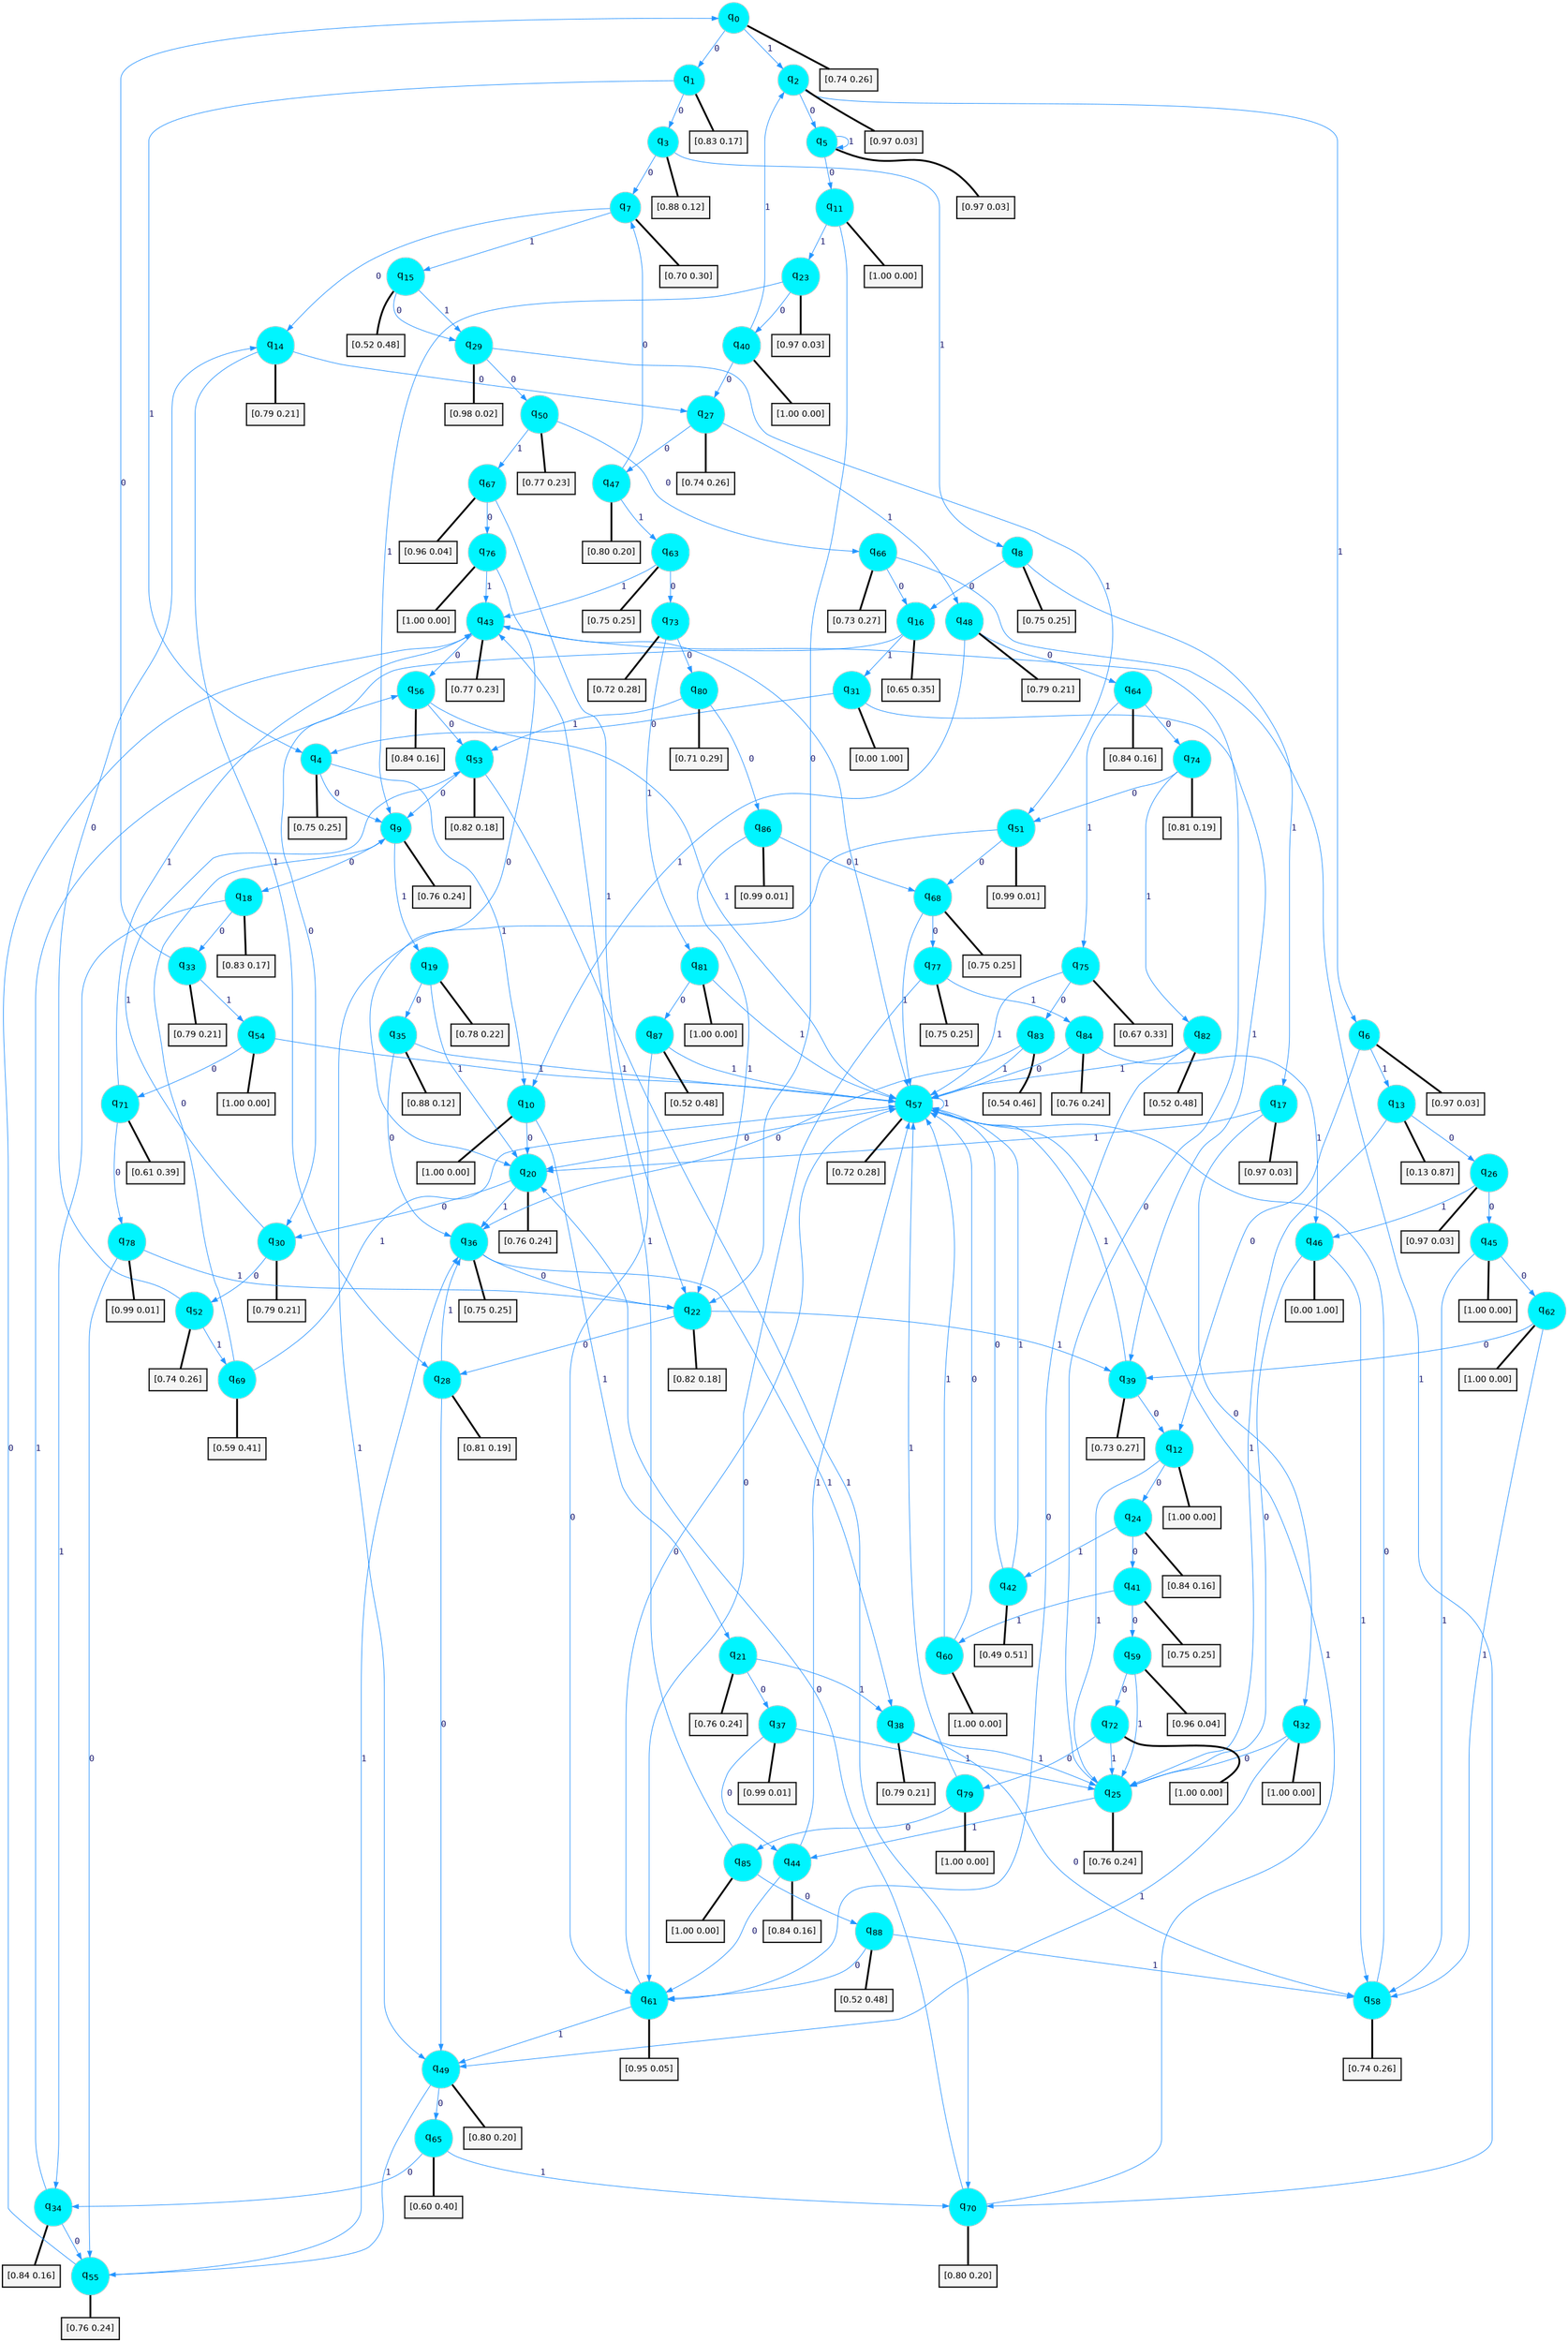 digraph G {
graph [
bgcolor=transparent, dpi=300, rankdir=TD, size="40,25"];
node [
color=gray, fillcolor=turquoise1, fontcolor=black, fontname=Helvetica, fontsize=16, fontweight=bold, shape=circle, style=filled];
edge [
arrowsize=1, color=dodgerblue1, fontcolor=midnightblue, fontname=courier, fontweight=bold, penwidth=1, style=solid, weight=20];
0[label=<q<SUB>0</SUB>>];
1[label=<q<SUB>1</SUB>>];
2[label=<q<SUB>2</SUB>>];
3[label=<q<SUB>3</SUB>>];
4[label=<q<SUB>4</SUB>>];
5[label=<q<SUB>5</SUB>>];
6[label=<q<SUB>6</SUB>>];
7[label=<q<SUB>7</SUB>>];
8[label=<q<SUB>8</SUB>>];
9[label=<q<SUB>9</SUB>>];
10[label=<q<SUB>10</SUB>>];
11[label=<q<SUB>11</SUB>>];
12[label=<q<SUB>12</SUB>>];
13[label=<q<SUB>13</SUB>>];
14[label=<q<SUB>14</SUB>>];
15[label=<q<SUB>15</SUB>>];
16[label=<q<SUB>16</SUB>>];
17[label=<q<SUB>17</SUB>>];
18[label=<q<SUB>18</SUB>>];
19[label=<q<SUB>19</SUB>>];
20[label=<q<SUB>20</SUB>>];
21[label=<q<SUB>21</SUB>>];
22[label=<q<SUB>22</SUB>>];
23[label=<q<SUB>23</SUB>>];
24[label=<q<SUB>24</SUB>>];
25[label=<q<SUB>25</SUB>>];
26[label=<q<SUB>26</SUB>>];
27[label=<q<SUB>27</SUB>>];
28[label=<q<SUB>28</SUB>>];
29[label=<q<SUB>29</SUB>>];
30[label=<q<SUB>30</SUB>>];
31[label=<q<SUB>31</SUB>>];
32[label=<q<SUB>32</SUB>>];
33[label=<q<SUB>33</SUB>>];
34[label=<q<SUB>34</SUB>>];
35[label=<q<SUB>35</SUB>>];
36[label=<q<SUB>36</SUB>>];
37[label=<q<SUB>37</SUB>>];
38[label=<q<SUB>38</SUB>>];
39[label=<q<SUB>39</SUB>>];
40[label=<q<SUB>40</SUB>>];
41[label=<q<SUB>41</SUB>>];
42[label=<q<SUB>42</SUB>>];
43[label=<q<SUB>43</SUB>>];
44[label=<q<SUB>44</SUB>>];
45[label=<q<SUB>45</SUB>>];
46[label=<q<SUB>46</SUB>>];
47[label=<q<SUB>47</SUB>>];
48[label=<q<SUB>48</SUB>>];
49[label=<q<SUB>49</SUB>>];
50[label=<q<SUB>50</SUB>>];
51[label=<q<SUB>51</SUB>>];
52[label=<q<SUB>52</SUB>>];
53[label=<q<SUB>53</SUB>>];
54[label=<q<SUB>54</SUB>>];
55[label=<q<SUB>55</SUB>>];
56[label=<q<SUB>56</SUB>>];
57[label=<q<SUB>57</SUB>>];
58[label=<q<SUB>58</SUB>>];
59[label=<q<SUB>59</SUB>>];
60[label=<q<SUB>60</SUB>>];
61[label=<q<SUB>61</SUB>>];
62[label=<q<SUB>62</SUB>>];
63[label=<q<SUB>63</SUB>>];
64[label=<q<SUB>64</SUB>>];
65[label=<q<SUB>65</SUB>>];
66[label=<q<SUB>66</SUB>>];
67[label=<q<SUB>67</SUB>>];
68[label=<q<SUB>68</SUB>>];
69[label=<q<SUB>69</SUB>>];
70[label=<q<SUB>70</SUB>>];
71[label=<q<SUB>71</SUB>>];
72[label=<q<SUB>72</SUB>>];
73[label=<q<SUB>73</SUB>>];
74[label=<q<SUB>74</SUB>>];
75[label=<q<SUB>75</SUB>>];
76[label=<q<SUB>76</SUB>>];
77[label=<q<SUB>77</SUB>>];
78[label=<q<SUB>78</SUB>>];
79[label=<q<SUB>79</SUB>>];
80[label=<q<SUB>80</SUB>>];
81[label=<q<SUB>81</SUB>>];
82[label=<q<SUB>82</SUB>>];
83[label=<q<SUB>83</SUB>>];
84[label=<q<SUB>84</SUB>>];
85[label=<q<SUB>85</SUB>>];
86[label=<q<SUB>86</SUB>>];
87[label=<q<SUB>87</SUB>>];
88[label=<q<SUB>88</SUB>>];
89[label="[0.74 0.26]", shape=box,fontcolor=black, fontname=Helvetica, fontsize=14, penwidth=2, fillcolor=whitesmoke,color=black];
90[label="[0.83 0.17]", shape=box,fontcolor=black, fontname=Helvetica, fontsize=14, penwidth=2, fillcolor=whitesmoke,color=black];
91[label="[0.97 0.03]", shape=box,fontcolor=black, fontname=Helvetica, fontsize=14, penwidth=2, fillcolor=whitesmoke,color=black];
92[label="[0.88 0.12]", shape=box,fontcolor=black, fontname=Helvetica, fontsize=14, penwidth=2, fillcolor=whitesmoke,color=black];
93[label="[0.75 0.25]", shape=box,fontcolor=black, fontname=Helvetica, fontsize=14, penwidth=2, fillcolor=whitesmoke,color=black];
94[label="[0.97 0.03]", shape=box,fontcolor=black, fontname=Helvetica, fontsize=14, penwidth=2, fillcolor=whitesmoke,color=black];
95[label="[0.97 0.03]", shape=box,fontcolor=black, fontname=Helvetica, fontsize=14, penwidth=2, fillcolor=whitesmoke,color=black];
96[label="[0.70 0.30]", shape=box,fontcolor=black, fontname=Helvetica, fontsize=14, penwidth=2, fillcolor=whitesmoke,color=black];
97[label="[0.75 0.25]", shape=box,fontcolor=black, fontname=Helvetica, fontsize=14, penwidth=2, fillcolor=whitesmoke,color=black];
98[label="[0.76 0.24]", shape=box,fontcolor=black, fontname=Helvetica, fontsize=14, penwidth=2, fillcolor=whitesmoke,color=black];
99[label="[1.00 0.00]", shape=box,fontcolor=black, fontname=Helvetica, fontsize=14, penwidth=2, fillcolor=whitesmoke,color=black];
100[label="[1.00 0.00]", shape=box,fontcolor=black, fontname=Helvetica, fontsize=14, penwidth=2, fillcolor=whitesmoke,color=black];
101[label="[1.00 0.00]", shape=box,fontcolor=black, fontname=Helvetica, fontsize=14, penwidth=2, fillcolor=whitesmoke,color=black];
102[label="[0.13 0.87]", shape=box,fontcolor=black, fontname=Helvetica, fontsize=14, penwidth=2, fillcolor=whitesmoke,color=black];
103[label="[0.79 0.21]", shape=box,fontcolor=black, fontname=Helvetica, fontsize=14, penwidth=2, fillcolor=whitesmoke,color=black];
104[label="[0.52 0.48]", shape=box,fontcolor=black, fontname=Helvetica, fontsize=14, penwidth=2, fillcolor=whitesmoke,color=black];
105[label="[0.65 0.35]", shape=box,fontcolor=black, fontname=Helvetica, fontsize=14, penwidth=2, fillcolor=whitesmoke,color=black];
106[label="[0.97 0.03]", shape=box,fontcolor=black, fontname=Helvetica, fontsize=14, penwidth=2, fillcolor=whitesmoke,color=black];
107[label="[0.83 0.17]", shape=box,fontcolor=black, fontname=Helvetica, fontsize=14, penwidth=2, fillcolor=whitesmoke,color=black];
108[label="[0.78 0.22]", shape=box,fontcolor=black, fontname=Helvetica, fontsize=14, penwidth=2, fillcolor=whitesmoke,color=black];
109[label="[0.76 0.24]", shape=box,fontcolor=black, fontname=Helvetica, fontsize=14, penwidth=2, fillcolor=whitesmoke,color=black];
110[label="[0.76 0.24]", shape=box,fontcolor=black, fontname=Helvetica, fontsize=14, penwidth=2, fillcolor=whitesmoke,color=black];
111[label="[0.82 0.18]", shape=box,fontcolor=black, fontname=Helvetica, fontsize=14, penwidth=2, fillcolor=whitesmoke,color=black];
112[label="[0.97 0.03]", shape=box,fontcolor=black, fontname=Helvetica, fontsize=14, penwidth=2, fillcolor=whitesmoke,color=black];
113[label="[0.84 0.16]", shape=box,fontcolor=black, fontname=Helvetica, fontsize=14, penwidth=2, fillcolor=whitesmoke,color=black];
114[label="[0.76 0.24]", shape=box,fontcolor=black, fontname=Helvetica, fontsize=14, penwidth=2, fillcolor=whitesmoke,color=black];
115[label="[0.97 0.03]", shape=box,fontcolor=black, fontname=Helvetica, fontsize=14, penwidth=2, fillcolor=whitesmoke,color=black];
116[label="[0.74 0.26]", shape=box,fontcolor=black, fontname=Helvetica, fontsize=14, penwidth=2, fillcolor=whitesmoke,color=black];
117[label="[0.81 0.19]", shape=box,fontcolor=black, fontname=Helvetica, fontsize=14, penwidth=2, fillcolor=whitesmoke,color=black];
118[label="[0.98 0.02]", shape=box,fontcolor=black, fontname=Helvetica, fontsize=14, penwidth=2, fillcolor=whitesmoke,color=black];
119[label="[0.79 0.21]", shape=box,fontcolor=black, fontname=Helvetica, fontsize=14, penwidth=2, fillcolor=whitesmoke,color=black];
120[label="[0.00 1.00]", shape=box,fontcolor=black, fontname=Helvetica, fontsize=14, penwidth=2, fillcolor=whitesmoke,color=black];
121[label="[1.00 0.00]", shape=box,fontcolor=black, fontname=Helvetica, fontsize=14, penwidth=2, fillcolor=whitesmoke,color=black];
122[label="[0.79 0.21]", shape=box,fontcolor=black, fontname=Helvetica, fontsize=14, penwidth=2, fillcolor=whitesmoke,color=black];
123[label="[0.84 0.16]", shape=box,fontcolor=black, fontname=Helvetica, fontsize=14, penwidth=2, fillcolor=whitesmoke,color=black];
124[label="[0.88 0.12]", shape=box,fontcolor=black, fontname=Helvetica, fontsize=14, penwidth=2, fillcolor=whitesmoke,color=black];
125[label="[0.75 0.25]", shape=box,fontcolor=black, fontname=Helvetica, fontsize=14, penwidth=2, fillcolor=whitesmoke,color=black];
126[label="[0.99 0.01]", shape=box,fontcolor=black, fontname=Helvetica, fontsize=14, penwidth=2, fillcolor=whitesmoke,color=black];
127[label="[0.79 0.21]", shape=box,fontcolor=black, fontname=Helvetica, fontsize=14, penwidth=2, fillcolor=whitesmoke,color=black];
128[label="[0.73 0.27]", shape=box,fontcolor=black, fontname=Helvetica, fontsize=14, penwidth=2, fillcolor=whitesmoke,color=black];
129[label="[1.00 0.00]", shape=box,fontcolor=black, fontname=Helvetica, fontsize=14, penwidth=2, fillcolor=whitesmoke,color=black];
130[label="[0.75 0.25]", shape=box,fontcolor=black, fontname=Helvetica, fontsize=14, penwidth=2, fillcolor=whitesmoke,color=black];
131[label="[0.49 0.51]", shape=box,fontcolor=black, fontname=Helvetica, fontsize=14, penwidth=2, fillcolor=whitesmoke,color=black];
132[label="[0.77 0.23]", shape=box,fontcolor=black, fontname=Helvetica, fontsize=14, penwidth=2, fillcolor=whitesmoke,color=black];
133[label="[0.84 0.16]", shape=box,fontcolor=black, fontname=Helvetica, fontsize=14, penwidth=2, fillcolor=whitesmoke,color=black];
134[label="[1.00 0.00]", shape=box,fontcolor=black, fontname=Helvetica, fontsize=14, penwidth=2, fillcolor=whitesmoke,color=black];
135[label="[0.00 1.00]", shape=box,fontcolor=black, fontname=Helvetica, fontsize=14, penwidth=2, fillcolor=whitesmoke,color=black];
136[label="[0.80 0.20]", shape=box,fontcolor=black, fontname=Helvetica, fontsize=14, penwidth=2, fillcolor=whitesmoke,color=black];
137[label="[0.79 0.21]", shape=box,fontcolor=black, fontname=Helvetica, fontsize=14, penwidth=2, fillcolor=whitesmoke,color=black];
138[label="[0.80 0.20]", shape=box,fontcolor=black, fontname=Helvetica, fontsize=14, penwidth=2, fillcolor=whitesmoke,color=black];
139[label="[0.77 0.23]", shape=box,fontcolor=black, fontname=Helvetica, fontsize=14, penwidth=2, fillcolor=whitesmoke,color=black];
140[label="[0.99 0.01]", shape=box,fontcolor=black, fontname=Helvetica, fontsize=14, penwidth=2, fillcolor=whitesmoke,color=black];
141[label="[0.74 0.26]", shape=box,fontcolor=black, fontname=Helvetica, fontsize=14, penwidth=2, fillcolor=whitesmoke,color=black];
142[label="[0.82 0.18]", shape=box,fontcolor=black, fontname=Helvetica, fontsize=14, penwidth=2, fillcolor=whitesmoke,color=black];
143[label="[1.00 0.00]", shape=box,fontcolor=black, fontname=Helvetica, fontsize=14, penwidth=2, fillcolor=whitesmoke,color=black];
144[label="[0.76 0.24]", shape=box,fontcolor=black, fontname=Helvetica, fontsize=14, penwidth=2, fillcolor=whitesmoke,color=black];
145[label="[0.84 0.16]", shape=box,fontcolor=black, fontname=Helvetica, fontsize=14, penwidth=2, fillcolor=whitesmoke,color=black];
146[label="[0.72 0.28]", shape=box,fontcolor=black, fontname=Helvetica, fontsize=14, penwidth=2, fillcolor=whitesmoke,color=black];
147[label="[0.74 0.26]", shape=box,fontcolor=black, fontname=Helvetica, fontsize=14, penwidth=2, fillcolor=whitesmoke,color=black];
148[label="[0.96 0.04]", shape=box,fontcolor=black, fontname=Helvetica, fontsize=14, penwidth=2, fillcolor=whitesmoke,color=black];
149[label="[1.00 0.00]", shape=box,fontcolor=black, fontname=Helvetica, fontsize=14, penwidth=2, fillcolor=whitesmoke,color=black];
150[label="[0.95 0.05]", shape=box,fontcolor=black, fontname=Helvetica, fontsize=14, penwidth=2, fillcolor=whitesmoke,color=black];
151[label="[1.00 0.00]", shape=box,fontcolor=black, fontname=Helvetica, fontsize=14, penwidth=2, fillcolor=whitesmoke,color=black];
152[label="[0.75 0.25]", shape=box,fontcolor=black, fontname=Helvetica, fontsize=14, penwidth=2, fillcolor=whitesmoke,color=black];
153[label="[0.84 0.16]", shape=box,fontcolor=black, fontname=Helvetica, fontsize=14, penwidth=2, fillcolor=whitesmoke,color=black];
154[label="[0.60 0.40]", shape=box,fontcolor=black, fontname=Helvetica, fontsize=14, penwidth=2, fillcolor=whitesmoke,color=black];
155[label="[0.73 0.27]", shape=box,fontcolor=black, fontname=Helvetica, fontsize=14, penwidth=2, fillcolor=whitesmoke,color=black];
156[label="[0.96 0.04]", shape=box,fontcolor=black, fontname=Helvetica, fontsize=14, penwidth=2, fillcolor=whitesmoke,color=black];
157[label="[0.75 0.25]", shape=box,fontcolor=black, fontname=Helvetica, fontsize=14, penwidth=2, fillcolor=whitesmoke,color=black];
158[label="[0.59 0.41]", shape=box,fontcolor=black, fontname=Helvetica, fontsize=14, penwidth=2, fillcolor=whitesmoke,color=black];
159[label="[0.80 0.20]", shape=box,fontcolor=black, fontname=Helvetica, fontsize=14, penwidth=2, fillcolor=whitesmoke,color=black];
160[label="[0.61 0.39]", shape=box,fontcolor=black, fontname=Helvetica, fontsize=14, penwidth=2, fillcolor=whitesmoke,color=black];
161[label="[1.00 0.00]", shape=box,fontcolor=black, fontname=Helvetica, fontsize=14, penwidth=2, fillcolor=whitesmoke,color=black];
162[label="[0.72 0.28]", shape=box,fontcolor=black, fontname=Helvetica, fontsize=14, penwidth=2, fillcolor=whitesmoke,color=black];
163[label="[0.81 0.19]", shape=box,fontcolor=black, fontname=Helvetica, fontsize=14, penwidth=2, fillcolor=whitesmoke,color=black];
164[label="[0.67 0.33]", shape=box,fontcolor=black, fontname=Helvetica, fontsize=14, penwidth=2, fillcolor=whitesmoke,color=black];
165[label="[1.00 0.00]", shape=box,fontcolor=black, fontname=Helvetica, fontsize=14, penwidth=2, fillcolor=whitesmoke,color=black];
166[label="[0.75 0.25]", shape=box,fontcolor=black, fontname=Helvetica, fontsize=14, penwidth=2, fillcolor=whitesmoke,color=black];
167[label="[0.99 0.01]", shape=box,fontcolor=black, fontname=Helvetica, fontsize=14, penwidth=2, fillcolor=whitesmoke,color=black];
168[label="[1.00 0.00]", shape=box,fontcolor=black, fontname=Helvetica, fontsize=14, penwidth=2, fillcolor=whitesmoke,color=black];
169[label="[0.71 0.29]", shape=box,fontcolor=black, fontname=Helvetica, fontsize=14, penwidth=2, fillcolor=whitesmoke,color=black];
170[label="[1.00 0.00]", shape=box,fontcolor=black, fontname=Helvetica, fontsize=14, penwidth=2, fillcolor=whitesmoke,color=black];
171[label="[0.52 0.48]", shape=box,fontcolor=black, fontname=Helvetica, fontsize=14, penwidth=2, fillcolor=whitesmoke,color=black];
172[label="[0.54 0.46]", shape=box,fontcolor=black, fontname=Helvetica, fontsize=14, penwidth=2, fillcolor=whitesmoke,color=black];
173[label="[0.76 0.24]", shape=box,fontcolor=black, fontname=Helvetica, fontsize=14, penwidth=2, fillcolor=whitesmoke,color=black];
174[label="[1.00 0.00]", shape=box,fontcolor=black, fontname=Helvetica, fontsize=14, penwidth=2, fillcolor=whitesmoke,color=black];
175[label="[0.99 0.01]", shape=box,fontcolor=black, fontname=Helvetica, fontsize=14, penwidth=2, fillcolor=whitesmoke,color=black];
176[label="[0.52 0.48]", shape=box,fontcolor=black, fontname=Helvetica, fontsize=14, penwidth=2, fillcolor=whitesmoke,color=black];
177[label="[0.52 0.48]", shape=box,fontcolor=black, fontname=Helvetica, fontsize=14, penwidth=2, fillcolor=whitesmoke,color=black];
0->1 [label=0];
0->2 [label=1];
0->89 [arrowhead=none, penwidth=3,color=black];
1->3 [label=0];
1->4 [label=1];
1->90 [arrowhead=none, penwidth=3,color=black];
2->5 [label=0];
2->6 [label=1];
2->91 [arrowhead=none, penwidth=3,color=black];
3->7 [label=0];
3->8 [label=1];
3->92 [arrowhead=none, penwidth=3,color=black];
4->9 [label=0];
4->10 [label=1];
4->93 [arrowhead=none, penwidth=3,color=black];
5->11 [label=0];
5->5 [label=1];
5->94 [arrowhead=none, penwidth=3,color=black];
6->12 [label=0];
6->13 [label=1];
6->95 [arrowhead=none, penwidth=3,color=black];
7->14 [label=0];
7->15 [label=1];
7->96 [arrowhead=none, penwidth=3,color=black];
8->16 [label=0];
8->17 [label=1];
8->97 [arrowhead=none, penwidth=3,color=black];
9->18 [label=0];
9->19 [label=1];
9->98 [arrowhead=none, penwidth=3,color=black];
10->20 [label=0];
10->21 [label=1];
10->99 [arrowhead=none, penwidth=3,color=black];
11->22 [label=0];
11->23 [label=1];
11->100 [arrowhead=none, penwidth=3,color=black];
12->24 [label=0];
12->25 [label=1];
12->101 [arrowhead=none, penwidth=3,color=black];
13->26 [label=0];
13->25 [label=1];
13->102 [arrowhead=none, penwidth=3,color=black];
14->27 [label=0];
14->28 [label=1];
14->103 [arrowhead=none, penwidth=3,color=black];
15->29 [label=0];
15->29 [label=1];
15->104 [arrowhead=none, penwidth=3,color=black];
16->30 [label=0];
16->31 [label=1];
16->105 [arrowhead=none, penwidth=3,color=black];
17->32 [label=0];
17->20 [label=1];
17->106 [arrowhead=none, penwidth=3,color=black];
18->33 [label=0];
18->34 [label=1];
18->107 [arrowhead=none, penwidth=3,color=black];
19->35 [label=0];
19->20 [label=1];
19->108 [arrowhead=none, penwidth=3,color=black];
20->30 [label=0];
20->36 [label=1];
20->109 [arrowhead=none, penwidth=3,color=black];
21->37 [label=0];
21->38 [label=1];
21->110 [arrowhead=none, penwidth=3,color=black];
22->28 [label=0];
22->39 [label=1];
22->111 [arrowhead=none, penwidth=3,color=black];
23->40 [label=0];
23->9 [label=1];
23->112 [arrowhead=none, penwidth=3,color=black];
24->41 [label=0];
24->42 [label=1];
24->113 [arrowhead=none, penwidth=3,color=black];
25->43 [label=0];
25->44 [label=1];
25->114 [arrowhead=none, penwidth=3,color=black];
26->45 [label=0];
26->46 [label=1];
26->115 [arrowhead=none, penwidth=3,color=black];
27->47 [label=0];
27->48 [label=1];
27->116 [arrowhead=none, penwidth=3,color=black];
28->49 [label=0];
28->36 [label=1];
28->117 [arrowhead=none, penwidth=3,color=black];
29->50 [label=0];
29->51 [label=1];
29->118 [arrowhead=none, penwidth=3,color=black];
30->52 [label=0];
30->53 [label=1];
30->119 [arrowhead=none, penwidth=3,color=black];
31->4 [label=0];
31->39 [label=1];
31->120 [arrowhead=none, penwidth=3,color=black];
32->25 [label=0];
32->49 [label=1];
32->121 [arrowhead=none, penwidth=3,color=black];
33->0 [label=0];
33->54 [label=1];
33->122 [arrowhead=none, penwidth=3,color=black];
34->55 [label=0];
34->56 [label=1];
34->123 [arrowhead=none, penwidth=3,color=black];
35->36 [label=0];
35->57 [label=1];
35->124 [arrowhead=none, penwidth=3,color=black];
36->22 [label=0];
36->38 [label=1];
36->125 [arrowhead=none, penwidth=3,color=black];
37->44 [label=0];
37->25 [label=1];
37->126 [arrowhead=none, penwidth=3,color=black];
38->58 [label=0];
38->25 [label=1];
38->127 [arrowhead=none, penwidth=3,color=black];
39->12 [label=0];
39->57 [label=1];
39->128 [arrowhead=none, penwidth=3,color=black];
40->27 [label=0];
40->2 [label=1];
40->129 [arrowhead=none, penwidth=3,color=black];
41->59 [label=0];
41->60 [label=1];
41->130 [arrowhead=none, penwidth=3,color=black];
42->57 [label=0];
42->57 [label=1];
42->131 [arrowhead=none, penwidth=3,color=black];
43->56 [label=0];
43->57 [label=1];
43->132 [arrowhead=none, penwidth=3,color=black];
44->61 [label=0];
44->57 [label=1];
44->133 [arrowhead=none, penwidth=3,color=black];
45->62 [label=0];
45->58 [label=1];
45->134 [arrowhead=none, penwidth=3,color=black];
46->25 [label=0];
46->58 [label=1];
46->135 [arrowhead=none, penwidth=3,color=black];
47->7 [label=0];
47->63 [label=1];
47->136 [arrowhead=none, penwidth=3,color=black];
48->64 [label=0];
48->10 [label=1];
48->137 [arrowhead=none, penwidth=3,color=black];
49->65 [label=0];
49->55 [label=1];
49->138 [arrowhead=none, penwidth=3,color=black];
50->66 [label=0];
50->67 [label=1];
50->139 [arrowhead=none, penwidth=3,color=black];
51->68 [label=0];
51->49 [label=1];
51->140 [arrowhead=none, penwidth=3,color=black];
52->14 [label=0];
52->69 [label=1];
52->141 [arrowhead=none, penwidth=3,color=black];
53->9 [label=0];
53->70 [label=1];
53->142 [arrowhead=none, penwidth=3,color=black];
54->71 [label=0];
54->57 [label=1];
54->143 [arrowhead=none, penwidth=3,color=black];
55->43 [label=0];
55->36 [label=1];
55->144 [arrowhead=none, penwidth=3,color=black];
56->53 [label=0];
56->57 [label=1];
56->145 [arrowhead=none, penwidth=3,color=black];
57->20 [label=0];
57->57 [label=1];
57->146 [arrowhead=none, penwidth=3,color=black];
58->57 [label=0];
58->147 [arrowhead=none, penwidth=3,color=black];
59->72 [label=0];
59->25 [label=1];
59->148 [arrowhead=none, penwidth=3,color=black];
60->57 [label=0];
60->57 [label=1];
60->149 [arrowhead=none, penwidth=3,color=black];
61->57 [label=0];
61->49 [label=1];
61->150 [arrowhead=none, penwidth=3,color=black];
62->39 [label=0];
62->58 [label=1];
62->151 [arrowhead=none, penwidth=3,color=black];
63->73 [label=0];
63->43 [label=1];
63->152 [arrowhead=none, penwidth=3,color=black];
64->74 [label=0];
64->75 [label=1];
64->153 [arrowhead=none, penwidth=3,color=black];
65->34 [label=0];
65->70 [label=1];
65->154 [arrowhead=none, penwidth=3,color=black];
66->16 [label=0];
66->70 [label=1];
66->155 [arrowhead=none, penwidth=3,color=black];
67->76 [label=0];
67->22 [label=1];
67->156 [arrowhead=none, penwidth=3,color=black];
68->77 [label=0];
68->57 [label=1];
68->157 [arrowhead=none, penwidth=3,color=black];
69->9 [label=0];
69->57 [label=1];
69->158 [arrowhead=none, penwidth=3,color=black];
70->20 [label=0];
70->57 [label=1];
70->159 [arrowhead=none, penwidth=3,color=black];
71->78 [label=0];
71->43 [label=1];
71->160 [arrowhead=none, penwidth=3,color=black];
72->79 [label=0];
72->25 [label=1];
72->161 [arrowhead=none, penwidth=3,color=black];
73->80 [label=0];
73->81 [label=1];
73->162 [arrowhead=none, penwidth=3,color=black];
74->51 [label=0];
74->82 [label=1];
74->163 [arrowhead=none, penwidth=3,color=black];
75->83 [label=0];
75->57 [label=1];
75->164 [arrowhead=none, penwidth=3,color=black];
76->20 [label=0];
76->43 [label=1];
76->165 [arrowhead=none, penwidth=3,color=black];
77->61 [label=0];
77->84 [label=1];
77->166 [arrowhead=none, penwidth=3,color=black];
78->55 [label=0];
78->22 [label=1];
78->167 [arrowhead=none, penwidth=3,color=black];
79->85 [label=0];
79->57 [label=1];
79->168 [arrowhead=none, penwidth=3,color=black];
80->86 [label=0];
80->53 [label=1];
80->169 [arrowhead=none, penwidth=3,color=black];
81->87 [label=0];
81->57 [label=1];
81->170 [arrowhead=none, penwidth=3,color=black];
82->61 [label=0];
82->57 [label=1];
82->171 [arrowhead=none, penwidth=3,color=black];
83->36 [label=0];
83->57 [label=1];
83->172 [arrowhead=none, penwidth=3,color=black];
84->57 [label=0];
84->46 [label=1];
84->173 [arrowhead=none, penwidth=3,color=black];
85->88 [label=0];
85->43 [label=1];
85->174 [arrowhead=none, penwidth=3,color=black];
86->68 [label=0];
86->22 [label=1];
86->175 [arrowhead=none, penwidth=3,color=black];
87->61 [label=0];
87->57 [label=1];
87->176 [arrowhead=none, penwidth=3,color=black];
88->61 [label=0];
88->58 [label=1];
88->177 [arrowhead=none, penwidth=3,color=black];
}
